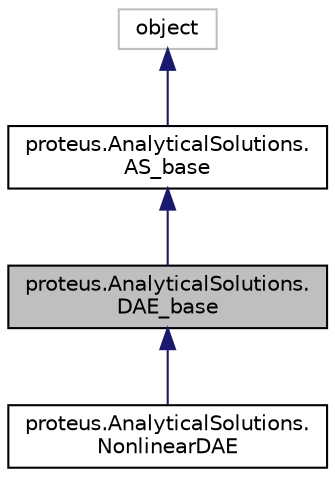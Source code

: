 digraph "proteus.AnalyticalSolutions.DAE_base"
{
 // LATEX_PDF_SIZE
  edge [fontname="Helvetica",fontsize="10",labelfontname="Helvetica",labelfontsize="10"];
  node [fontname="Helvetica",fontsize="10",shape=record];
  Node1 [label="proteus.AnalyticalSolutions.\lDAE_base",height=0.2,width=0.4,color="black", fillcolor="grey75", style="filled", fontcolor="black",tooltip=" "];
  Node2 -> Node1 [dir="back",color="midnightblue",fontsize="10",style="solid",fontname="Helvetica"];
  Node2 [label="proteus.AnalyticalSolutions.\lAS_base",height=0.2,width=0.4,color="black", fillcolor="white", style="filled",URL="$classproteus_1_1AnalyticalSolutions_1_1AS__base.html",tooltip=" "];
  Node3 -> Node2 [dir="back",color="midnightblue",fontsize="10",style="solid",fontname="Helvetica"];
  Node3 [label="object",height=0.2,width=0.4,color="grey75", fillcolor="white", style="filled",tooltip=" "];
  Node1 -> Node4 [dir="back",color="midnightblue",fontsize="10",style="solid",fontname="Helvetica"];
  Node4 [label="proteus.AnalyticalSolutions.\lNonlinearDAE",height=0.2,width=0.4,color="black", fillcolor="white", style="filled",URL="$classproteus_1_1AnalyticalSolutions_1_1NonlinearDAE.html",tooltip=" "];
}
